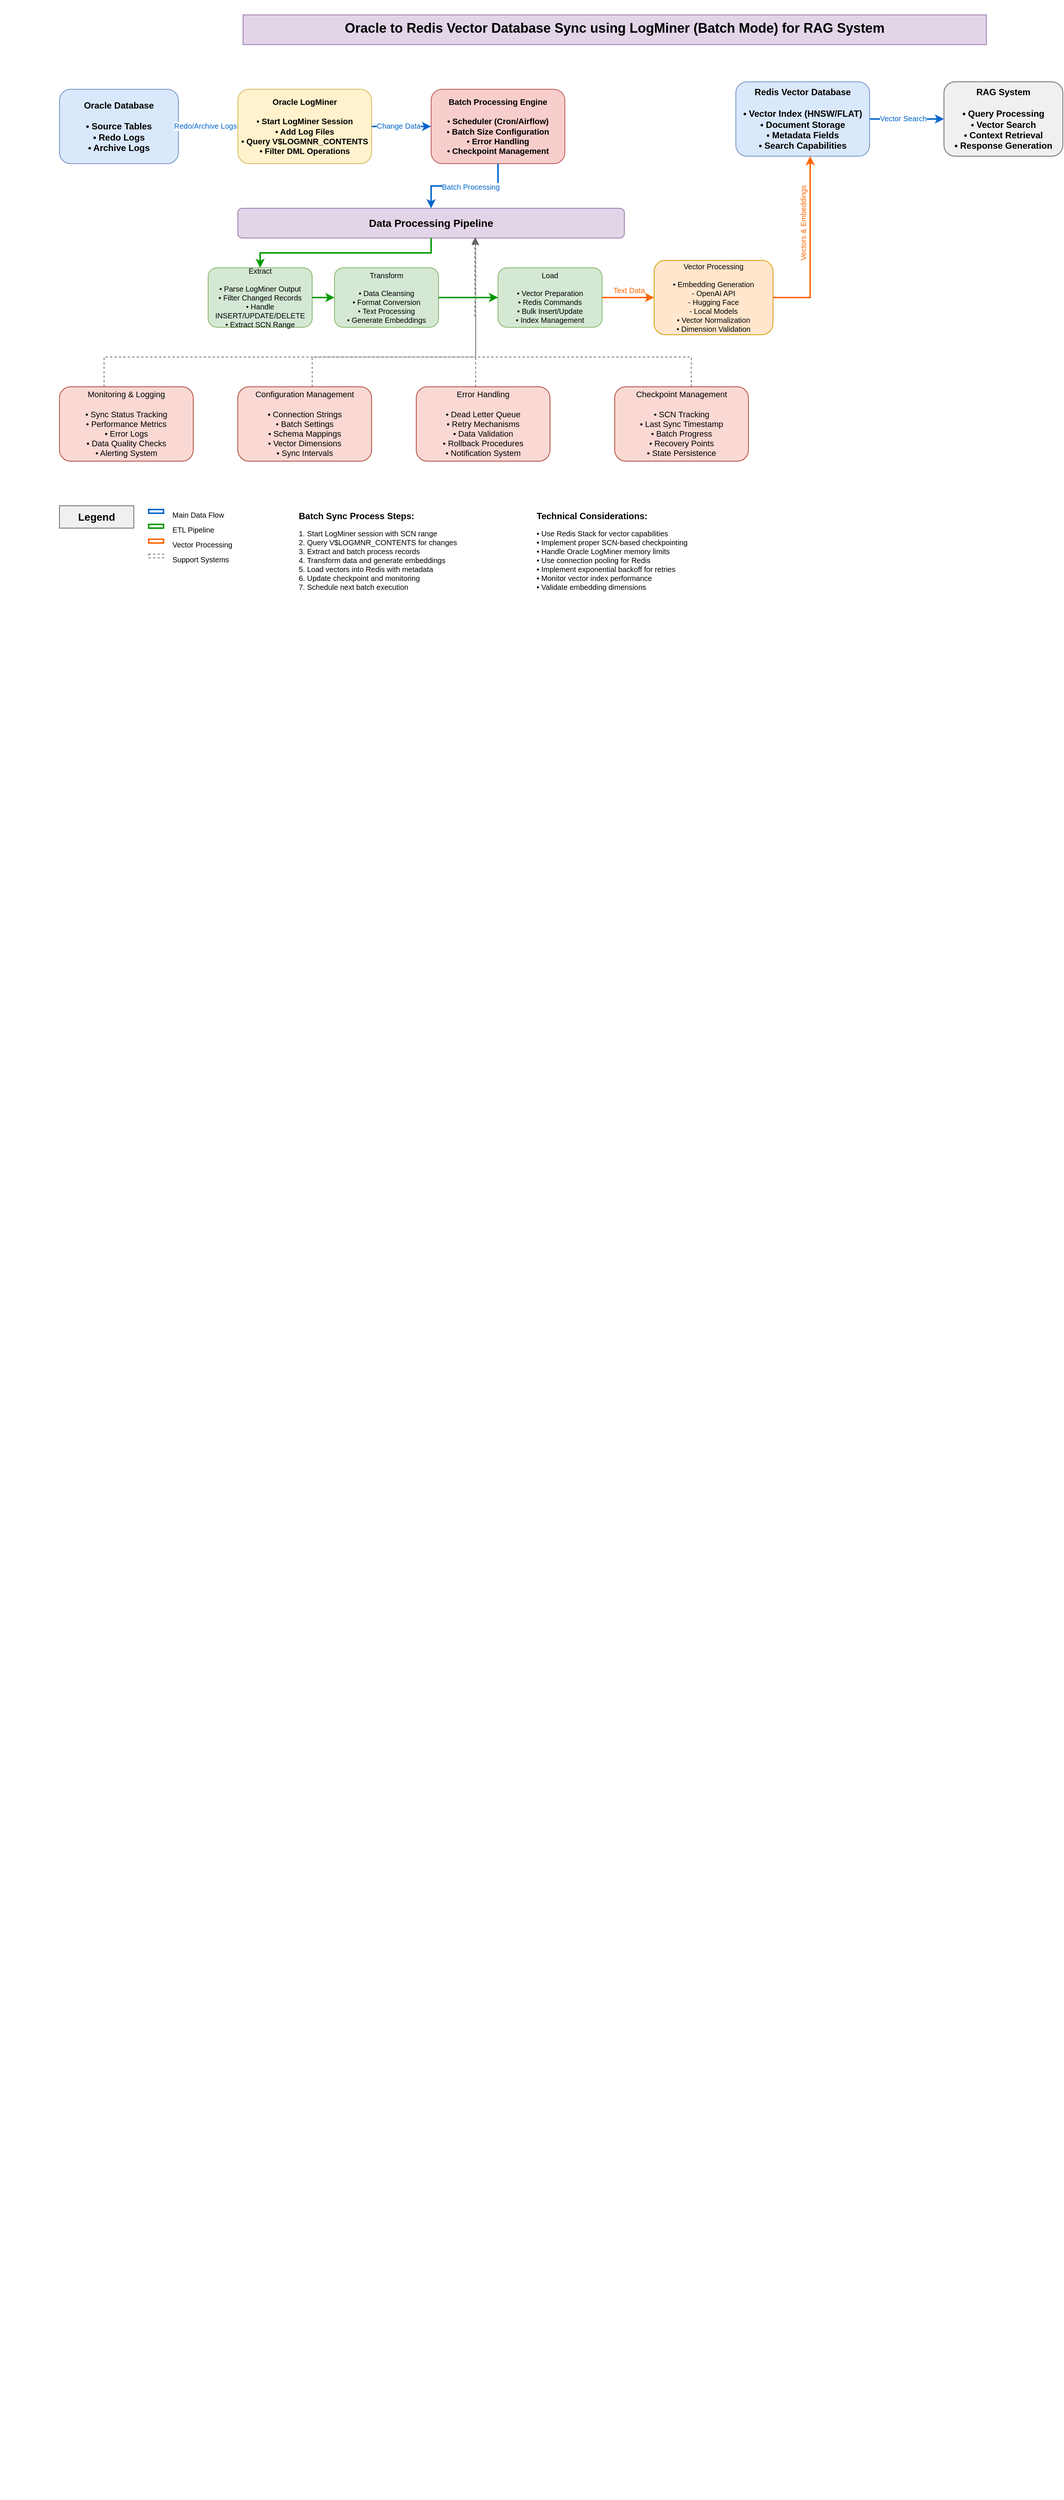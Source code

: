 <mxfile version="28.1.0">
  <diagram name="Page-1" id="3NpRXopWl6TGATURqXAJ">
    <mxGraphModel dx="1357" dy="873" grid="1" gridSize="10" guides="1" tooltips="1" connect="1" arrows="1" fold="1" page="1" pageScale="1" pageWidth="827" pageHeight="1169" math="0" shadow="0">
      <root>
        <mxCell id="0" />
        <mxCell id="1" parent="0" />
        <mxCell id="_3AFg_UZ2i1J-KTGeOXj-1" value="&#xa;  &#xa;    &#xa;      &#xa;        &#xa;        &#xa;        &#xa;        &#xa;        &#xa;          &#xa;        &#xa;        &#xa;        &#xa;        &#xa;          &#xa;        &#xa;        &#xa;        &#xa;        &#xa;          &#xa;        &#xa;        &#xa;        &#xa;        &#xa;          &#xa;        &#xa;        &#xa;        &#xa;        &#xa;          &#xa;        &#xa;        &#xa;        &#xa;        &#xa;          &#xa;        &#xa;        &#xa;        &#xa;        &#xa;          &#xa;        &#xa;        &#xa;        &#xa;        &#xa;          &#xa;        &#xa;        &#xa;        &#xa;        &#xa;          &#xa;        &#xa;        &#xa;        &#xa;        &#xa;          &#xa;        &#xa;        &#xa;        &#xa;        &#xa;          &#xa;        &#xa;        &#xa;        &#xa;        &#xa;          &#xa;        &#xa;        &#xa;        &#xa;        &#xa;          &#xa;        &#xa;        &#xa;        &#xa;        &#xa;          &#xa;        &#xa;        &#xa;        &#xa;        &#xa;          &#xa;        &#xa;        &#xa;        &#xa;        &#xa;          &#xa;        &#xa;        &#xa;        &#xa;        &#xa;          &#xa;        &#xa;        &#xa;        &#xa;        &#xa;          &#xa;        &#xa;        &#xa;        &#xa;        &#xa;          &#xa;        &#xa;        &#xa;        &#xa;          &#xa;        &#xa;        &#xa;        &#xa;          &#xa;        &#xa;        &#xa;        &#xa;          &#xa;        &#xa;        &#xa;        &#xa;          &#xa;        &#xa;        &#xa;        &#xa;          &#xa;            &#xa;              &#xa;              &#xa;            &#xa;          &#xa;        &#xa;        &#xa;        &#xa;          &#xa;        &#xa;        &#xa;        &#xa;          &#xa;        &#xa;        &#xa;        &#xa;          &#xa;        &#xa;        &#xa;        &#xa;          &#xa;        &#xa;        &#xa;        &#xa;          &#xa;        &#xa;        &#xa;        &#xa;          &#xa;            &#xa;              &#xa;              &#xa;            &#xa;          &#xa;        &#xa;        &#xa;        &#xa;        &#xa;          &#xa;            &#xa;              &#xa;              &#xa;              &#xa;            &#xa;          &#xa;        &#xa;        &#xa;        &#xa;          &#xa;        &#xa;        &#xa;        &#xa;        &#xa;          &#xa;        &#xa;        &#xa;        &#xa;          &#xa;        &#xa;        &#xa;        &#xa;          &#xa;        &#xa;        &#xa;        &#xa;          &#xa;        &#xa;        &#xa;        &#xa;          &#xa;        &#xa;        &#xa;        &#xa;        &#xa;          &#xa;        &#xa;        &#xa;        &#xa;          &#xa;        &#xa;        &#xa;        &#xa;          &#xa;        &#xa;        &#xa;        &#xa;          &#xa;        &#xa;        &#xa;        &#xa;          &#xa;        &#xa;        &#xa;        &#xa;          &#xa;        &#xa;        &#xa;        &#xa;          &#xa;        &#xa;        &#xa;        &#xa;          &#xa;        &#xa;        &#xa;        &#xa;          &#xa;        &#xa;        &#xa;      &#xa;    &#xa;  &#xa;" style="text;whiteSpace=wrap;html=1;" parent="1" vertex="1">
          <mxGeometry width="30" height="3360" as="geometry" />
        </mxCell>
        <mxCell id="V57s2HXl1916Lw7fVu8e-1" value="&#xa;  &#xa;    &#xa;      &#xa;        &#xa;        &#xa;        &#xa;        &#xa;        &#xa;          &#xa;        &#xa;        &#xa;        &#xa;        &#xa;          &#xa;        &#xa;        &#xa;        &#xa;        &#xa;          &#xa;        &#xa;        &#xa;        &#xa;        &#xa;          &#xa;        &#xa;        &#xa;        &#xa;        &#xa;          &#xa;        &#xa;        &#xa;        &#xa;        &#xa;          &#xa;        &#xa;        &#xa;        &#xa;        &#xa;          &#xa;        &#xa;        &#xa;        &#xa;        &#xa;          &#xa;        &#xa;        &#xa;        &#xa;        &#xa;          &#xa;        &#xa;        &#xa;        &#xa;        &#xa;          &#xa;        &#xa;        &#xa;        &#xa;        &#xa;          &#xa;        &#xa;        &#xa;        &#xa;        &#xa;          &#xa;        &#xa;        &#xa;        &#xa;        &#xa;          &#xa;        &#xa;        &#xa;        &#xa;        &#xa;          &#xa;        &#xa;        &#xa;        &#xa;        &#xa;          &#xa;        &#xa;        &#xa;        &#xa;        &#xa;          &#xa;        &#xa;        &#xa;        &#xa;        &#xa;          &#xa;        &#xa;        &#xa;        &#xa;        &#xa;          &#xa;        &#xa;        &#xa;        &#xa;        &#xa;          &#xa;        &#xa;        &#xa;        &#xa;          &#xa;        &#xa;        &#xa;        &#xa;          &#xa;        &#xa;        &#xa;        &#xa;          &#xa;        &#xa;        &#xa;        &#xa;          &#xa;        &#xa;        &#xa;        &#xa;          &#xa;            &#xa;              &#xa;              &#xa;            &#xa;          &#xa;        &#xa;        &#xa;        &#xa;          &#xa;        &#xa;        &#xa;        &#xa;          &#xa;        &#xa;        &#xa;        &#xa;          &#xa;        &#xa;        &#xa;        &#xa;          &#xa;        &#xa;        &#xa;        &#xa;          &#xa;        &#xa;        &#xa;        &#xa;          &#xa;            &#xa;              &#xa;              &#xa;            &#xa;          &#xa;        &#xa;        &#xa;        &#xa;        &#xa;          &#xa;            &#xa;              &#xa;              &#xa;              &#xa;            &#xa;          &#xa;        &#xa;        &#xa;        &#xa;          &#xa;        &#xa;        &#xa;        &#xa;        &#xa;          &#xa;        &#xa;        &#xa;        &#xa;          &#xa;        &#xa;        &#xa;        &#xa;          &#xa;        &#xa;        &#xa;        &#xa;          &#xa;        &#xa;        &#xa;        &#xa;          &#xa;        &#xa;        &#xa;        &#xa;        &#xa;          &#xa;        &#xa;        &#xa;        &#xa;          &#xa;        &#xa;        &#xa;        &#xa;          &#xa;        &#xa;        &#xa;        &#xa;          &#xa;        &#xa;        &#xa;        &#xa;          &#xa;        &#xa;        &#xa;        &#xa;          &#xa;        &#xa;        &#xa;        &#xa;          &#xa;        &#xa;        &#xa;        &#xa;          &#xa;        &#xa;        &#xa;        &#xa;          &#xa;        &#xa;        &#xa;      &#xa;    &#xa;  &#xa;" style="text;whiteSpace=wrap;html=1;" parent="1" vertex="1">
          <mxGeometry width="30" height="3360" as="geometry" />
        </mxCell>
        <mxCell id="V57s2HXl1916Lw7fVu8e-2" value="Oracle to Redis Vector Database Sync using LogMiner (Batch Mode) for RAG System" style="text;fontSize=18;fontStyle=1;fillColor=#e1d5e7;strokeColor=#9673a6;align=center;" parent="1" vertex="1">
          <mxGeometry x="327" y="20" width="1000" height="40" as="geometry" />
        </mxCell>
        <mxCell id="V57s2HXl1916Lw7fVu8e-3" value="Oracle Database&#xa;&#xa;• Source Tables&#xa;• Redo Logs&#xa;• Archive Logs" style="rounded=1;whiteSpace=wrap;html=1;fillColor=#dae8fc;strokeColor=#6c8ebf;fontSize=12;fontStyle=1;" parent="1" vertex="1">
          <mxGeometry x="80" y="120" width="160" height="100" as="geometry" />
        </mxCell>
        <mxCell id="V57s2HXl1916Lw7fVu8e-4" value="Oracle LogMiner&#xa;&#xa;• Start LogMiner Session&#xa;• Add Log Files&#xa;• Query V$LOGMNR_CONTENTS&#xa;• Filter DML Operations" style="rounded=1;whiteSpace=wrap;html=1;fillColor=#fff2cc;strokeColor=#d6b656;fontSize=11;fontStyle=1;" parent="1" vertex="1">
          <mxGeometry x="320" y="120" width="180" height="100" as="geometry" />
        </mxCell>
        <mxCell id="V57s2HXl1916Lw7fVu8e-5" value="Batch Processing Engine&#xa;&#xa;• Scheduler (Cron/Airflow)&#xa;• Batch Size Configuration&#xa;• Error Handling&#xa;• Checkpoint Management" style="rounded=1;whiteSpace=wrap;html=1;fillColor=#f8cecc;strokeColor=#b85450;fontSize=11;fontStyle=1;" parent="1" vertex="1">
          <mxGeometry x="580" y="120" width="180" height="100" as="geometry" />
        </mxCell>
        <mxCell id="V57s2HXl1916Lw7fVu8e-6" value="Data Processing Pipeline" style="rounded=1;whiteSpace=wrap;html=1;fillColor=#e1d5e7;strokeColor=#9673a6;fontSize=14;fontStyle=1;" parent="1" vertex="1">
          <mxGeometry x="320" y="280" width="520" height="40" as="geometry" />
        </mxCell>
        <mxCell id="V57s2HXl1916Lw7fVu8e-7" value="Extract&#xa;&#xa;• Parse LogMiner Output&#xa;• Filter Changed Records&#xa;• Handle INSERT/UPDATE/DELETE&#xa;• Extract SCN Range" style="rounded=1;whiteSpace=wrap;html=1;fillColor=#d5e8d4;strokeColor=#82b366;fontSize=10;" parent="1" vertex="1">
          <mxGeometry x="280" y="360" width="140" height="80" as="geometry" />
        </mxCell>
        <mxCell id="V57s2HXl1916Lw7fVu8e-8" value="Transform&#xa;&#xa;• Data Cleansing&#xa;• Format Conversion&#xa;• Text Processing&#xa;• Generate Embeddings" style="rounded=1;whiteSpace=wrap;html=1;fillColor=#d5e8d4;strokeColor=#82b366;fontSize=10;" parent="1" vertex="1">
          <mxGeometry x="450" y="360" width="140" height="80" as="geometry" />
        </mxCell>
        <mxCell id="V57s2HXl1916Lw7fVu8e-9" value="Load&#xa;&#xa;• Vector Preparation&#xa;• Redis Commands&#xa;• Bulk Insert/Update&#xa;• Index Management" style="rounded=1;whiteSpace=wrap;html=1;fillColor=#d5e8d4;strokeColor=#82b366;fontSize=10;" parent="1" vertex="1">
          <mxGeometry x="670" y="360" width="140" height="80" as="geometry" />
        </mxCell>
        <mxCell id="V57s2HXl1916Lw7fVu8e-10" value="Vector Processing&#xa;&#xa;• Embedding Generation&#xa;  - OpenAI API&#xa;  - Hugging Face&#xa;  - Local Models&#xa;• Vector Normalization&#xa;• Dimension Validation" style="rounded=1;whiteSpace=wrap;html=1;fillColor=#ffe6cc;strokeColor=#d79b00;fontSize=10;" parent="1" vertex="1">
          <mxGeometry x="880" y="350" width="160" height="100" as="geometry" />
        </mxCell>
        <mxCell id="V57s2HXl1916Lw7fVu8e-11" value="Redis Vector Database&#xa;&#xa;• Vector Index (HNSW/FLAT)&#xa;• Document Storage&#xa;• Metadata Fields&#xa;• Search Capabilities" style="rounded=1;whiteSpace=wrap;html=1;fillColor=#dae8fc;strokeColor=#6c8ebf;fontSize=12;fontStyle=1;" parent="1" vertex="1">
          <mxGeometry x="990" y="110" width="180" height="100" as="geometry" />
        </mxCell>
        <mxCell id="V57s2HXl1916Lw7fVu8e-12" value="RAG System&#xa;&#xa;• Query Processing&#xa;• Vector Search&#xa;• Context Retrieval&#xa;• Response Generation" style="rounded=1;whiteSpace=wrap;html=1;fillColor=#f0f0f0;strokeColor=#666666;fontSize=12;fontStyle=1;" parent="1" vertex="1">
          <mxGeometry x="1270" y="110" width="160" height="100" as="geometry" />
        </mxCell>
        <mxCell id="V57s2HXl1916Lw7fVu8e-13" value="Monitoring &amp; Logging&#xa;&#xa;• Sync Status Tracking&#xa;• Performance Metrics&#xa;• Error Logs&#xa;• Data Quality Checks&#xa;• Alerting System" style="rounded=1;whiteSpace=wrap;html=1;fillColor=#fad9d5;strokeColor=#ae4132;fontSize=11;" parent="1" vertex="1">
          <mxGeometry x="80" y="520" width="180" height="100" as="geometry" />
        </mxCell>
        <mxCell id="V57s2HXl1916Lw7fVu8e-14" value="Configuration Management&#xa;&#xa;• Connection Strings&#xa;• Batch Settings&#xa;• Schema Mappings&#xa;• Vector Dimensions&#xa;• Sync Intervals" style="rounded=1;whiteSpace=wrap;html=1;fillColor=#fad9d5;strokeColor=#ae4132;fontSize=11;" parent="1" vertex="1">
          <mxGeometry x="320" y="520" width="180" height="100" as="geometry" />
        </mxCell>
        <mxCell id="tlgKZXu-Ft4JeJxWwLSO-6" value="" style="edgeStyle=orthogonalEdgeStyle;rounded=0;orthogonalLoop=1;jettySize=auto;html=1;dashed=1;strokeColor=light-dark(#666666, #ededed);entryX=0.613;entryY=0.992;entryDx=0;entryDy=0;entryPerimeter=0;" edge="1" parent="1" source="V57s2HXl1916Lw7fVu8e-15" target="V57s2HXl1916Lw7fVu8e-6">
          <mxGeometry relative="1" as="geometry">
            <Array as="points">
              <mxPoint x="640" y="425" />
            </Array>
          </mxGeometry>
        </mxCell>
        <mxCell id="V57s2HXl1916Lw7fVu8e-15" value="Error Handling&#xa;&#xa;• Dead Letter Queue&#xa;• Retry Mechanisms&#xa;• Data Validation&#xa;• Rollback Procedures&#xa;• Notification System" style="rounded=1;whiteSpace=wrap;html=1;fillColor=#fad9d5;strokeColor=#ae4132;fontSize=11;" parent="1" vertex="1">
          <mxGeometry x="560" y="520" width="180" height="100" as="geometry" />
        </mxCell>
        <mxCell id="V57s2HXl1916Lw7fVu8e-17" value="Checkpoint Management&#xa;&#xa;• SCN Tracking&#xa;• Last Sync Timestamp&#xa;• Batch Progress&#xa;• Recovery Points&#xa;• State Persistence" style="rounded=1;whiteSpace=wrap;html=1;fillColor=#fad9d5;strokeColor=#ae4132;fontSize=11;" parent="1" vertex="1">
          <mxGeometry x="827" y="520" width="180" height="100" as="geometry" />
        </mxCell>
        <mxCell id="V57s2HXl1916Lw7fVu8e-18" style="edgeStyle=orthogonalEdgeStyle;rounded=0;orthogonalLoop=1;jettySize=auto;html=1;strokeWidth=2;strokeColor=#0066cc;" parent="1" source="V57s2HXl1916Lw7fVu8e-3" target="V57s2HXl1916Lw7fVu8e-4" edge="1">
          <mxGeometry relative="1" as="geometry" />
        </mxCell>
        <mxCell id="V57s2HXl1916Lw7fVu8e-19" value="Redo/Archive Logs" style="edgeLabel;html=1;align=center;verticalAlign=middle;resizable=0;points=[];fontSize=10;fontColor=#0066cc;" parent="V57s2HXl1916Lw7fVu8e-18" vertex="1" connectable="0">
          <mxGeometry x="-0.1" y="1" relative="1" as="geometry">
            <mxPoint as="offset" />
          </mxGeometry>
        </mxCell>
        <mxCell id="V57s2HXl1916Lw7fVu8e-20" style="edgeStyle=orthogonalEdgeStyle;rounded=0;orthogonalLoop=1;jettySize=auto;html=1;strokeWidth=2;strokeColor=#0066cc;" parent="1" source="V57s2HXl1916Lw7fVu8e-4" target="V57s2HXl1916Lw7fVu8e-5" edge="1">
          <mxGeometry relative="1" as="geometry" />
        </mxCell>
        <mxCell id="V57s2HXl1916Lw7fVu8e-21" value="Change Data" style="edgeLabel;html=1;align=center;verticalAlign=middle;resizable=0;points=[];fontSize=10;fontColor=#0066cc;" parent="V57s2HXl1916Lw7fVu8e-20" vertex="1" connectable="0">
          <mxGeometry x="-0.1" y="1" relative="1" as="geometry">
            <mxPoint as="offset" />
          </mxGeometry>
        </mxCell>
        <mxCell id="V57s2HXl1916Lw7fVu8e-22" style="edgeStyle=orthogonalEdgeStyle;rounded=0;orthogonalLoop=1;jettySize=auto;html=1;strokeWidth=2;strokeColor=#0066cc;" parent="1" source="V57s2HXl1916Lw7fVu8e-5" target="V57s2HXl1916Lw7fVu8e-6" edge="1">
          <mxGeometry relative="1" as="geometry" />
        </mxCell>
        <mxCell id="V57s2HXl1916Lw7fVu8e-23" value="Batch Processing" style="edgeLabel;html=1;align=center;verticalAlign=middle;resizable=0;points=[];fontSize=10;fontColor=#0066cc;" parent="V57s2HXl1916Lw7fVu8e-22" vertex="1" connectable="0">
          <mxGeometry x="-0.1" y="1" relative="1" as="geometry">
            <mxPoint as="offset" />
          </mxGeometry>
        </mxCell>
        <mxCell id="V57s2HXl1916Lw7fVu8e-24" style="edgeStyle=orthogonalEdgeStyle;rounded=0;orthogonalLoop=1;jettySize=auto;html=1;strokeWidth=2;strokeColor=#009900;" parent="1" source="V57s2HXl1916Lw7fVu8e-6" target="V57s2HXl1916Lw7fVu8e-7" edge="1">
          <mxGeometry relative="1" as="geometry" />
        </mxCell>
        <mxCell id="V57s2HXl1916Lw7fVu8e-25" style="edgeStyle=orthogonalEdgeStyle;rounded=0;orthogonalLoop=1;jettySize=auto;html=1;strokeWidth=2;strokeColor=#009900;" parent="1" source="V57s2HXl1916Lw7fVu8e-7" target="V57s2HXl1916Lw7fVu8e-8" edge="1">
          <mxGeometry relative="1" as="geometry" />
        </mxCell>
        <mxCell id="V57s2HXl1916Lw7fVu8e-26" style="edgeStyle=orthogonalEdgeStyle;rounded=0;orthogonalLoop=1;jettySize=auto;html=1;strokeWidth=2;strokeColor=#009900;" parent="1" source="V57s2HXl1916Lw7fVu8e-8" target="V57s2HXl1916Lw7fVu8e-9" edge="1">
          <mxGeometry relative="1" as="geometry" />
        </mxCell>
        <mxCell id="V57s2HXl1916Lw7fVu8e-27" style="edgeStyle=orthogonalEdgeStyle;rounded=0;orthogonalLoop=1;jettySize=auto;html=1;strokeWidth=2;strokeColor=#009900;" parent="1" source="V57s2HXl1916Lw7fVu8e-8" edge="1">
          <mxGeometry relative="1" as="geometry">
            <mxPoint x="670" y="400" as="targetPoint" />
          </mxGeometry>
        </mxCell>
        <mxCell id="V57s2HXl1916Lw7fVu8e-29" style="edgeStyle=orthogonalEdgeStyle;rounded=0;orthogonalLoop=1;jettySize=auto;html=1;strokeWidth=2;strokeColor=#ff6600;" parent="1" source="V57s2HXl1916Lw7fVu8e-10" target="V57s2HXl1916Lw7fVu8e-11" edge="1">
          <mxGeometry relative="1" as="geometry">
            <Array as="points">
              <mxPoint x="1090" y="400" />
            </Array>
          </mxGeometry>
        </mxCell>
        <mxCell id="V57s2HXl1916Lw7fVu8e-30" value="Vectors &amp; Embeddings" style="edgeLabel;html=1;align=center;verticalAlign=middle;resizable=0;points=[];fontSize=10;fontColor=#ff6600;rotation=-90;" parent="V57s2HXl1916Lw7fVu8e-29" vertex="1" connectable="0">
          <mxGeometry x="-0.1" y="1" relative="1" as="geometry">
            <mxPoint x="-9" y="-42" as="offset" />
          </mxGeometry>
        </mxCell>
        <mxCell id="V57s2HXl1916Lw7fVu8e-33" style="edgeStyle=orthogonalEdgeStyle;rounded=0;orthogonalLoop=1;jettySize=auto;html=1;strokeWidth=2;strokeColor=#0066cc;" parent="1" source="V57s2HXl1916Lw7fVu8e-11" target="V57s2HXl1916Lw7fVu8e-12" edge="1">
          <mxGeometry relative="1" as="geometry" />
        </mxCell>
        <mxCell id="V57s2HXl1916Lw7fVu8e-34" value="Vector Search" style="edgeLabel;html=1;align=center;verticalAlign=middle;resizable=0;points=[];fontSize=10;fontColor=#0066cc;" parent="V57s2HXl1916Lw7fVu8e-33" vertex="1" connectable="0">
          <mxGeometry x="-0.1" y="1" relative="1" as="geometry">
            <mxPoint as="offset" />
          </mxGeometry>
        </mxCell>
        <mxCell id="V57s2HXl1916Lw7fVu8e-35" style="edgeStyle=orthogonalEdgeStyle;rounded=0;orthogonalLoop=1;jettySize=auto;html=1;strokeWidth=1;strokeColor=#666666;dashed=1;" parent="1" edge="1">
          <mxGeometry relative="1" as="geometry">
            <Array as="points">
              <mxPoint x="139.93" y="480" />
              <mxPoint x="639.93" y="480" />
            </Array>
            <mxPoint x="139.997" y="520" as="sourcePoint" />
            <mxPoint x="640" y="320" as="targetPoint" />
          </mxGeometry>
        </mxCell>
        <mxCell id="V57s2HXl1916Lw7fVu8e-36" style="edgeStyle=orthogonalEdgeStyle;rounded=0;orthogonalLoop=1;jettySize=auto;html=1;strokeWidth=1;strokeColor=#666666;dashed=1;" parent="1" edge="1">
          <mxGeometry relative="1" as="geometry">
            <Array as="points">
              <mxPoint x="420" y="520" />
              <mxPoint x="420" y="480" />
              <mxPoint x="640" y="480" />
            </Array>
            <mxPoint x="420" y="520" as="sourcePoint" />
            <mxPoint x="639.997" y="320" as="targetPoint" />
          </mxGeometry>
        </mxCell>
        <mxCell id="V57s2HXl1916Lw7fVu8e-39" style="edgeStyle=orthogonalEdgeStyle;rounded=0;orthogonalLoop=1;jettySize=auto;html=1;strokeWidth=1;strokeColor=#666666;dashed=1;" parent="1" source="V57s2HXl1916Lw7fVu8e-17" edge="1">
          <mxGeometry relative="1" as="geometry">
            <Array as="points">
              <mxPoint x="930" y="480" />
              <mxPoint x="640" y="480" />
              <mxPoint x="640" y="321" />
            </Array>
            <mxPoint x="640" y="321" as="targetPoint" />
          </mxGeometry>
        </mxCell>
        <mxCell id="V57s2HXl1916Lw7fVu8e-40" value="Legend" style="text;fontSize=14;fontStyle=1;fillColor=#f0f0f0;strokeColor=#666666;align=center;" parent="1" vertex="1">
          <mxGeometry x="80" y="680" width="100" height="30" as="geometry" />
        </mxCell>
        <mxCell id="V57s2HXl1916Lw7fVu8e-41" value="" style="rounded=0;whiteSpace=wrap;html=1;strokeColor=#0066cc;strokeWidth=2;fillColor=none;" parent="1" vertex="1">
          <mxGeometry x="200" y="685" width="20" height="5" as="geometry" />
        </mxCell>
        <mxCell id="V57s2HXl1916Lw7fVu8e-42" value="Main Data Flow" style="text;fontSize=10;align=left;" parent="1" vertex="1">
          <mxGeometry x="230" y="680" width="100" height="15" as="geometry" />
        </mxCell>
        <mxCell id="V57s2HXl1916Lw7fVu8e-43" value="" style="rounded=0;whiteSpace=wrap;html=1;strokeColor=#009900;strokeWidth=2;fillColor=none;" parent="1" vertex="1">
          <mxGeometry x="200" y="705" width="20" height="5" as="geometry" />
        </mxCell>
        <mxCell id="V57s2HXl1916Lw7fVu8e-44" value="ETL Pipeline" style="text;fontSize=10;align=left;" parent="1" vertex="1">
          <mxGeometry x="230" y="700" width="100" height="15" as="geometry" />
        </mxCell>
        <mxCell id="V57s2HXl1916Lw7fVu8e-45" value="" style="rounded=0;whiteSpace=wrap;html=1;strokeColor=#ff6600;strokeWidth=2;fillColor=none;" parent="1" vertex="1">
          <mxGeometry x="200" y="725" width="20" height="5" as="geometry" />
        </mxCell>
        <mxCell id="V57s2HXl1916Lw7fVu8e-46" value="Vector Processing" style="text;fontSize=10;align=left;" parent="1" vertex="1">
          <mxGeometry x="230" y="720" width="100" height="15" as="geometry" />
        </mxCell>
        <mxCell id="V57s2HXl1916Lw7fVu8e-47" value="" style="rounded=0;whiteSpace=wrap;html=1;strokeColor=#666666;strokeWidth=1;fillColor=none;dashed=1;" parent="1" vertex="1">
          <mxGeometry x="200" y="745" width="20" height="5" as="geometry" />
        </mxCell>
        <mxCell id="V57s2HXl1916Lw7fVu8e-48" value="Support Systems" style="text;fontSize=10;align=left;" parent="1" vertex="1">
          <mxGeometry x="230" y="740" width="100" height="15" as="geometry" />
        </mxCell>
        <mxCell id="V57s2HXl1916Lw7fVu8e-49" value="Batch Sync Process Steps:" style="text;fontSize=12;fontStyle=1;align=left;" parent="1" vertex="1">
          <mxGeometry x="400" y="680" width="200" height="20" as="geometry" />
        </mxCell>
        <mxCell id="V57s2HXl1916Lw7fVu8e-50" value="1. Start LogMiner session with SCN range&#xa;2. Query V$LOGMNR_CONTENTS for changes&#xa;3. Extract and batch process records&#xa;4. Transform data and generate embeddings&#xa;5. Load vectors into Redis with metadata&#xa;6. Update checkpoint and monitoring&#xa;7. Schedule next batch execution" style="text;fontSize=10;align=left;verticalAlign=top;" parent="1" vertex="1">
          <mxGeometry x="400" y="705" width="280" height="100" as="geometry" />
        </mxCell>
        <mxCell id="V57s2HXl1916Lw7fVu8e-51" value="Technical Considerations:" style="text;fontSize=12;fontStyle=1;align=left;" parent="1" vertex="1">
          <mxGeometry x="720" y="680" width="200" height="20" as="geometry" />
        </mxCell>
        <mxCell id="V57s2HXl1916Lw7fVu8e-52" value="• Use Redis Stack for vector capabilities&#xa;• Implement proper SCN-based checkpointing&#xa;• Handle Oracle LogMiner memory limits&#xa;• Use connection pooling for Redis&#xa;• Implement exponential backoff for retries&#xa;• Monitor vector index performance&#xa;• Validate embedding dimensions" style="text;fontSize=10;align=left;verticalAlign=top;" parent="1" vertex="1">
          <mxGeometry x="720" y="705" width="250" height="100" as="geometry" />
        </mxCell>
        <mxCell id="tlgKZXu-Ft4JeJxWwLSO-4" style="edgeStyle=orthogonalEdgeStyle;rounded=0;orthogonalLoop=1;jettySize=auto;html=1;strokeWidth=2;strokeColor=#ff6600;exitX=1;exitY=0.5;exitDx=0;exitDy=0;" edge="1" parent="1" source="V57s2HXl1916Lw7fVu8e-9">
          <mxGeometry relative="1" as="geometry">
            <mxPoint x="850" y="400" as="sourcePoint" />
            <mxPoint x="880" y="400" as="targetPoint" />
          </mxGeometry>
        </mxCell>
        <mxCell id="tlgKZXu-Ft4JeJxWwLSO-5" value="Text Data" style="edgeLabel;html=1;align=center;verticalAlign=middle;resizable=0;points=[];fontSize=10;fontColor=#ff6600;" vertex="1" connectable="0" parent="tlgKZXu-Ft4JeJxWwLSO-4">
          <mxGeometry x="-0.1" y="1" relative="1" as="geometry">
            <mxPoint x="4" y="-9" as="offset" />
          </mxGeometry>
        </mxCell>
      </root>
    </mxGraphModel>
  </diagram>
</mxfile>
